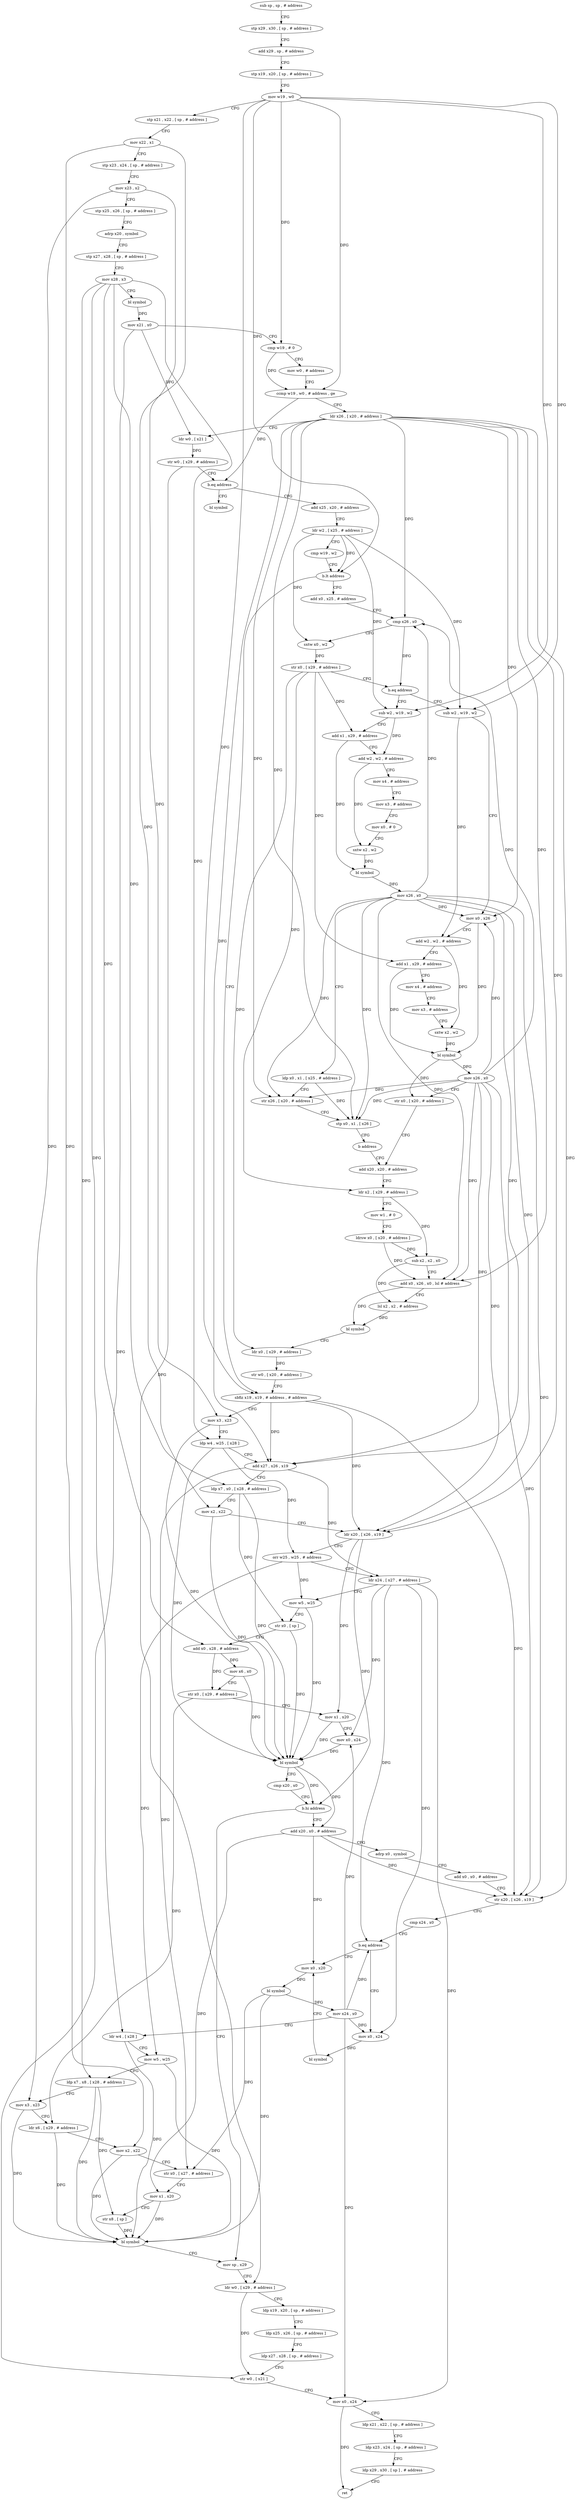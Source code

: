 digraph "func" {
"4210000" [label = "sub sp , sp , # address" ]
"4210004" [label = "stp x29 , x30 , [ sp , # address ]" ]
"4210008" [label = "add x29 , sp , # address" ]
"4210012" [label = "stp x19 , x20 , [ sp , # address ]" ]
"4210016" [label = "mov w19 , w0" ]
"4210020" [label = "stp x21 , x22 , [ sp , # address ]" ]
"4210024" [label = "mov x22 , x1" ]
"4210028" [label = "stp x23 , x24 , [ sp , # address ]" ]
"4210032" [label = "mov x23 , x2" ]
"4210036" [label = "stp x25 , x26 , [ sp , # address ]" ]
"4210040" [label = "adrp x20 , symbol" ]
"4210044" [label = "stp x27 , x28 , [ sp , # address ]" ]
"4210048" [label = "mov x28 , x3" ]
"4210052" [label = "bl symbol" ]
"4210056" [label = "mov x21 , x0" ]
"4210060" [label = "cmp w19 , # 0" ]
"4210064" [label = "mov w0 , # address" ]
"4210068" [label = "ccmp w19 , w0 , # address , ge" ]
"4210072" [label = "ldr x26 , [ x20 , # address ]" ]
"4210076" [label = "ldr w0 , [ x21 ]" ]
"4210080" [label = "str w0 , [ x29 , # address ]" ]
"4210084" [label = "b.eq address" ]
"4210460" [label = "bl symbol" ]
"4210088" [label = "add x25 , x20 , # address" ]
"4210092" [label = "ldr w2 , [ x25 , # address ]" ]
"4210096" [label = "cmp w19 , w2" ]
"4210100" [label = "b.lt address" ]
"4210204" [label = "sbfiz x19 , x19 , # address , # address" ]
"4210104" [label = "add x0 , x25 , # address" ]
"4210208" [label = "mov x3 , x23" ]
"4210212" [label = "ldp w4 , w25 , [ x28 ]" ]
"4210216" [label = "add x27 , x26 , x19" ]
"4210220" [label = "ldp x7 , x0 , [ x28 , # address ]" ]
"4210224" [label = "mov x2 , x22" ]
"4210228" [label = "ldr x20 , [ x26 , x19 ]" ]
"4210232" [label = "orr w25 , w25 , # address" ]
"4210236" [label = "ldr x24 , [ x27 , # address ]" ]
"4210240" [label = "mov w5 , w25" ]
"4210244" [label = "str x0 , [ sp ]" ]
"4210248" [label = "add x0 , x28 , # address" ]
"4210252" [label = "mov x6 , x0" ]
"4210256" [label = "str x0 , [ x29 , # address ]" ]
"4210260" [label = "mov x1 , x20" ]
"4210264" [label = "mov x0 , x24" ]
"4210268" [label = "bl symbol" ]
"4210272" [label = "cmp x20 , x0" ]
"4210276" [label = "b.hi address" ]
"4210364" [label = "mov sp , x29" ]
"4210280" [label = "add x20 , x0 , # address" ]
"4210108" [label = "cmp x26 , x0" ]
"4210112" [label = "sxtw x0 , w2" ]
"4210116" [label = "str x0 , [ x29 , # address ]" ]
"4210120" [label = "b.eq address" ]
"4210408" [label = "sub w2 , w19 , w2" ]
"4210124" [label = "sub w2 , w19 , w2" ]
"4210368" [label = "ldr w0 , [ x29 , # address ]" ]
"4210372" [label = "ldp x19 , x20 , [ sp , # address ]" ]
"4210376" [label = "ldp x25 , x26 , [ sp , # address ]" ]
"4210380" [label = "ldp x27 , x28 , [ sp , # address ]" ]
"4210384" [label = "str w0 , [ x21 ]" ]
"4210388" [label = "mov x0 , x24" ]
"4210392" [label = "ldp x21 , x22 , [ sp , # address ]" ]
"4210396" [label = "ldp x23 , x24 , [ sp , # address ]" ]
"4210400" [label = "ldp x29 , x30 , [ sp ] , # address" ]
"4210404" [label = "ret" ]
"4210284" [label = "adrp x0 , symbol" ]
"4210288" [label = "add x0 , x0 , # address" ]
"4210292" [label = "str x20 , [ x26 , x19 ]" ]
"4210296" [label = "cmp x24 , x0" ]
"4210300" [label = "b.eq address" ]
"4210312" [label = "mov x0 , x20" ]
"4210304" [label = "mov x0 , x24" ]
"4210412" [label = "add x1 , x29 , # address" ]
"4210416" [label = "add w2 , w2 , # address" ]
"4210420" [label = "mov x4 , # address" ]
"4210424" [label = "mov x3 , # address" ]
"4210428" [label = "mov x0 , # 0" ]
"4210432" [label = "sxtw x2 , w2" ]
"4210436" [label = "bl symbol" ]
"4210440" [label = "mov x26 , x0" ]
"4210444" [label = "ldp x0 , x1 , [ x25 , # address ]" ]
"4210448" [label = "str x26 , [ x20 , # address ]" ]
"4210452" [label = "stp x0 , x1 , [ x26 ]" ]
"4210456" [label = "b address" ]
"4210164" [label = "add x20 , x20 , # address" ]
"4210128" [label = "mov x0 , x26" ]
"4210132" [label = "add w2 , w2 , # address" ]
"4210136" [label = "add x1 , x29 , # address" ]
"4210140" [label = "mov x4 , # address" ]
"4210144" [label = "mov x3 , # address" ]
"4210148" [label = "sxtw x2 , w2" ]
"4210152" [label = "bl symbol" ]
"4210156" [label = "mov x26 , x0" ]
"4210160" [label = "str x0 , [ x20 , # address ]" ]
"4210316" [label = "bl symbol" ]
"4210320" [label = "mov x24 , x0" ]
"4210324" [label = "ldr w4 , [ x28 ]" ]
"4210328" [label = "mov w5 , w25" ]
"4210332" [label = "ldp x7 , x8 , [ x28 , # address ]" ]
"4210336" [label = "mov x3 , x23" ]
"4210340" [label = "ldr x6 , [ x29 , # address ]" ]
"4210344" [label = "mov x2 , x22" ]
"4210348" [label = "str x0 , [ x27 , # address ]" ]
"4210352" [label = "mov x1 , x20" ]
"4210356" [label = "str x8 , [ sp ]" ]
"4210360" [label = "bl symbol" ]
"4210308" [label = "bl symbol" ]
"4210168" [label = "ldr x2 , [ x29 , # address ]" ]
"4210172" [label = "mov w1 , # 0" ]
"4210176" [label = "ldrsw x0 , [ x20 , # address ]" ]
"4210180" [label = "sub x2 , x2 , x0" ]
"4210184" [label = "add x0 , x26 , x0 , lsl # address" ]
"4210188" [label = "lsl x2 , x2 , # address" ]
"4210192" [label = "bl symbol" ]
"4210196" [label = "ldr x0 , [ x29 , # address ]" ]
"4210200" [label = "str w0 , [ x20 , # address ]" ]
"4210000" -> "4210004" [ label = "CFG" ]
"4210004" -> "4210008" [ label = "CFG" ]
"4210008" -> "4210012" [ label = "CFG" ]
"4210012" -> "4210016" [ label = "CFG" ]
"4210016" -> "4210020" [ label = "CFG" ]
"4210016" -> "4210060" [ label = "DFG" ]
"4210016" -> "4210068" [ label = "DFG" ]
"4210016" -> "4210100" [ label = "DFG" ]
"4210016" -> "4210204" [ label = "DFG" ]
"4210016" -> "4210408" [ label = "DFG" ]
"4210016" -> "4210124" [ label = "DFG" ]
"4210020" -> "4210024" [ label = "CFG" ]
"4210024" -> "4210028" [ label = "CFG" ]
"4210024" -> "4210224" [ label = "DFG" ]
"4210024" -> "4210344" [ label = "DFG" ]
"4210028" -> "4210032" [ label = "CFG" ]
"4210032" -> "4210036" [ label = "CFG" ]
"4210032" -> "4210208" [ label = "DFG" ]
"4210032" -> "4210336" [ label = "DFG" ]
"4210036" -> "4210040" [ label = "CFG" ]
"4210040" -> "4210044" [ label = "CFG" ]
"4210044" -> "4210048" [ label = "CFG" ]
"4210048" -> "4210052" [ label = "CFG" ]
"4210048" -> "4210212" [ label = "DFG" ]
"4210048" -> "4210220" [ label = "DFG" ]
"4210048" -> "4210248" [ label = "DFG" ]
"4210048" -> "4210324" [ label = "DFG" ]
"4210048" -> "4210332" [ label = "DFG" ]
"4210052" -> "4210056" [ label = "DFG" ]
"4210056" -> "4210060" [ label = "CFG" ]
"4210056" -> "4210076" [ label = "DFG" ]
"4210056" -> "4210384" [ label = "DFG" ]
"4210060" -> "4210064" [ label = "CFG" ]
"4210060" -> "4210068" [ label = "DFG" ]
"4210064" -> "4210068" [ label = "CFG" ]
"4210068" -> "4210072" [ label = "CFG" ]
"4210068" -> "4210084" [ label = "DFG" ]
"4210072" -> "4210076" [ label = "CFG" ]
"4210072" -> "4210216" [ label = "DFG" ]
"4210072" -> "4210228" [ label = "DFG" ]
"4210072" -> "4210108" [ label = "DFG" ]
"4210072" -> "4210292" [ label = "DFG" ]
"4210072" -> "4210448" [ label = "DFG" ]
"4210072" -> "4210452" [ label = "DFG" ]
"4210072" -> "4210128" [ label = "DFG" ]
"4210072" -> "4210184" [ label = "DFG" ]
"4210076" -> "4210080" [ label = "DFG" ]
"4210080" -> "4210084" [ label = "CFG" ]
"4210080" -> "4210368" [ label = "DFG" ]
"4210084" -> "4210460" [ label = "CFG" ]
"4210084" -> "4210088" [ label = "CFG" ]
"4210088" -> "4210092" [ label = "CFG" ]
"4210092" -> "4210096" [ label = "CFG" ]
"4210092" -> "4210100" [ label = "DFG" ]
"4210092" -> "4210112" [ label = "DFG" ]
"4210092" -> "4210408" [ label = "DFG" ]
"4210092" -> "4210124" [ label = "DFG" ]
"4210096" -> "4210100" [ label = "CFG" ]
"4210100" -> "4210204" [ label = "CFG" ]
"4210100" -> "4210104" [ label = "CFG" ]
"4210204" -> "4210208" [ label = "CFG" ]
"4210204" -> "4210216" [ label = "DFG" ]
"4210204" -> "4210228" [ label = "DFG" ]
"4210204" -> "4210292" [ label = "DFG" ]
"4210104" -> "4210108" [ label = "CFG" ]
"4210208" -> "4210212" [ label = "CFG" ]
"4210208" -> "4210268" [ label = "DFG" ]
"4210212" -> "4210216" [ label = "CFG" ]
"4210212" -> "4210268" [ label = "DFG" ]
"4210212" -> "4210232" [ label = "DFG" ]
"4210216" -> "4210220" [ label = "CFG" ]
"4210216" -> "4210236" [ label = "DFG" ]
"4210216" -> "4210348" [ label = "DFG" ]
"4210220" -> "4210224" [ label = "CFG" ]
"4210220" -> "4210268" [ label = "DFG" ]
"4210220" -> "4210244" [ label = "DFG" ]
"4210224" -> "4210228" [ label = "CFG" ]
"4210224" -> "4210268" [ label = "DFG" ]
"4210228" -> "4210232" [ label = "CFG" ]
"4210228" -> "4210260" [ label = "DFG" ]
"4210228" -> "4210276" [ label = "DFG" ]
"4210232" -> "4210236" [ label = "CFG" ]
"4210232" -> "4210240" [ label = "DFG" ]
"4210232" -> "4210328" [ label = "DFG" ]
"4210236" -> "4210240" [ label = "CFG" ]
"4210236" -> "4210264" [ label = "DFG" ]
"4210236" -> "4210388" [ label = "DFG" ]
"4210236" -> "4210300" [ label = "DFG" ]
"4210236" -> "4210304" [ label = "DFG" ]
"4210240" -> "4210244" [ label = "CFG" ]
"4210240" -> "4210268" [ label = "DFG" ]
"4210244" -> "4210248" [ label = "CFG" ]
"4210244" -> "4210268" [ label = "DFG" ]
"4210248" -> "4210252" [ label = "DFG" ]
"4210248" -> "4210256" [ label = "DFG" ]
"4210252" -> "4210256" [ label = "CFG" ]
"4210252" -> "4210268" [ label = "DFG" ]
"4210256" -> "4210260" [ label = "CFG" ]
"4210256" -> "4210340" [ label = "DFG" ]
"4210260" -> "4210264" [ label = "CFG" ]
"4210260" -> "4210268" [ label = "DFG" ]
"4210264" -> "4210268" [ label = "DFG" ]
"4210268" -> "4210272" [ label = "CFG" ]
"4210268" -> "4210276" [ label = "DFG" ]
"4210268" -> "4210280" [ label = "DFG" ]
"4210272" -> "4210276" [ label = "CFG" ]
"4210276" -> "4210364" [ label = "CFG" ]
"4210276" -> "4210280" [ label = "CFG" ]
"4210364" -> "4210368" [ label = "CFG" ]
"4210280" -> "4210284" [ label = "CFG" ]
"4210280" -> "4210292" [ label = "DFG" ]
"4210280" -> "4210312" [ label = "DFG" ]
"4210280" -> "4210352" [ label = "DFG" ]
"4210108" -> "4210112" [ label = "CFG" ]
"4210108" -> "4210120" [ label = "DFG" ]
"4210112" -> "4210116" [ label = "DFG" ]
"4210116" -> "4210120" [ label = "CFG" ]
"4210116" -> "4210168" [ label = "DFG" ]
"4210116" -> "4210196" [ label = "DFG" ]
"4210116" -> "4210412" [ label = "DFG" ]
"4210116" -> "4210136" [ label = "DFG" ]
"4210120" -> "4210408" [ label = "CFG" ]
"4210120" -> "4210124" [ label = "CFG" ]
"4210408" -> "4210412" [ label = "CFG" ]
"4210408" -> "4210416" [ label = "DFG" ]
"4210124" -> "4210128" [ label = "CFG" ]
"4210124" -> "4210132" [ label = "DFG" ]
"4210368" -> "4210372" [ label = "CFG" ]
"4210368" -> "4210384" [ label = "DFG" ]
"4210372" -> "4210376" [ label = "CFG" ]
"4210376" -> "4210380" [ label = "CFG" ]
"4210380" -> "4210384" [ label = "CFG" ]
"4210384" -> "4210388" [ label = "CFG" ]
"4210388" -> "4210392" [ label = "CFG" ]
"4210388" -> "4210404" [ label = "DFG" ]
"4210392" -> "4210396" [ label = "CFG" ]
"4210396" -> "4210400" [ label = "CFG" ]
"4210400" -> "4210404" [ label = "CFG" ]
"4210284" -> "4210288" [ label = "CFG" ]
"4210288" -> "4210292" [ label = "CFG" ]
"4210292" -> "4210296" [ label = "CFG" ]
"4210296" -> "4210300" [ label = "CFG" ]
"4210300" -> "4210312" [ label = "CFG" ]
"4210300" -> "4210304" [ label = "CFG" ]
"4210312" -> "4210316" [ label = "DFG" ]
"4210304" -> "4210308" [ label = "DFG" ]
"4210412" -> "4210416" [ label = "CFG" ]
"4210412" -> "4210436" [ label = "DFG" ]
"4210416" -> "4210420" [ label = "CFG" ]
"4210416" -> "4210432" [ label = "DFG" ]
"4210420" -> "4210424" [ label = "CFG" ]
"4210424" -> "4210428" [ label = "CFG" ]
"4210428" -> "4210432" [ label = "CFG" ]
"4210432" -> "4210436" [ label = "DFG" ]
"4210436" -> "4210440" [ label = "DFG" ]
"4210440" -> "4210444" [ label = "CFG" ]
"4210440" -> "4210108" [ label = "DFG" ]
"4210440" -> "4210216" [ label = "DFG" ]
"4210440" -> "4210228" [ label = "DFG" ]
"4210440" -> "4210292" [ label = "DFG" ]
"4210440" -> "4210448" [ label = "DFG" ]
"4210440" -> "4210452" [ label = "DFG" ]
"4210440" -> "4210128" [ label = "DFG" ]
"4210440" -> "4210184" [ label = "DFG" ]
"4210444" -> "4210448" [ label = "CFG" ]
"4210444" -> "4210452" [ label = "DFG" ]
"4210448" -> "4210452" [ label = "CFG" ]
"4210452" -> "4210456" [ label = "CFG" ]
"4210456" -> "4210164" [ label = "CFG" ]
"4210164" -> "4210168" [ label = "CFG" ]
"4210128" -> "4210132" [ label = "CFG" ]
"4210128" -> "4210152" [ label = "DFG" ]
"4210132" -> "4210136" [ label = "CFG" ]
"4210132" -> "4210148" [ label = "DFG" ]
"4210136" -> "4210140" [ label = "CFG" ]
"4210136" -> "4210152" [ label = "DFG" ]
"4210140" -> "4210144" [ label = "CFG" ]
"4210144" -> "4210148" [ label = "CFG" ]
"4210148" -> "4210152" [ label = "DFG" ]
"4210152" -> "4210156" [ label = "DFG" ]
"4210152" -> "4210160" [ label = "DFG" ]
"4210156" -> "4210160" [ label = "CFG" ]
"4210156" -> "4210108" [ label = "DFG" ]
"4210156" -> "4210448" [ label = "DFG" ]
"4210156" -> "4210128" [ label = "DFG" ]
"4210156" -> "4210216" [ label = "DFG" ]
"4210156" -> "4210228" [ label = "DFG" ]
"4210156" -> "4210292" [ label = "DFG" ]
"4210156" -> "4210452" [ label = "DFG" ]
"4210156" -> "4210184" [ label = "DFG" ]
"4210160" -> "4210164" [ label = "CFG" ]
"4210316" -> "4210320" [ label = "DFG" ]
"4210316" -> "4210348" [ label = "DFG" ]
"4210316" -> "4210360" [ label = "DFG" ]
"4210320" -> "4210324" [ label = "CFG" ]
"4210320" -> "4210264" [ label = "DFG" ]
"4210320" -> "4210388" [ label = "DFG" ]
"4210320" -> "4210300" [ label = "DFG" ]
"4210320" -> "4210304" [ label = "DFG" ]
"4210324" -> "4210328" [ label = "CFG" ]
"4210324" -> "4210360" [ label = "DFG" ]
"4210328" -> "4210332" [ label = "CFG" ]
"4210328" -> "4210360" [ label = "DFG" ]
"4210332" -> "4210336" [ label = "CFG" ]
"4210332" -> "4210360" [ label = "DFG" ]
"4210332" -> "4210356" [ label = "DFG" ]
"4210336" -> "4210340" [ label = "CFG" ]
"4210336" -> "4210360" [ label = "DFG" ]
"4210340" -> "4210344" [ label = "CFG" ]
"4210340" -> "4210360" [ label = "DFG" ]
"4210344" -> "4210348" [ label = "CFG" ]
"4210344" -> "4210360" [ label = "DFG" ]
"4210348" -> "4210352" [ label = "CFG" ]
"4210352" -> "4210356" [ label = "CFG" ]
"4210352" -> "4210360" [ label = "DFG" ]
"4210356" -> "4210360" [ label = "DFG" ]
"4210360" -> "4210364" [ label = "CFG" ]
"4210308" -> "4210312" [ label = "CFG" ]
"4210168" -> "4210172" [ label = "CFG" ]
"4210168" -> "4210180" [ label = "DFG" ]
"4210172" -> "4210176" [ label = "CFG" ]
"4210176" -> "4210180" [ label = "DFG" ]
"4210176" -> "4210184" [ label = "DFG" ]
"4210180" -> "4210184" [ label = "CFG" ]
"4210180" -> "4210188" [ label = "DFG" ]
"4210184" -> "4210188" [ label = "CFG" ]
"4210184" -> "4210192" [ label = "DFG" ]
"4210188" -> "4210192" [ label = "DFG" ]
"4210192" -> "4210196" [ label = "CFG" ]
"4210196" -> "4210200" [ label = "DFG" ]
"4210200" -> "4210204" [ label = "CFG" ]
}
